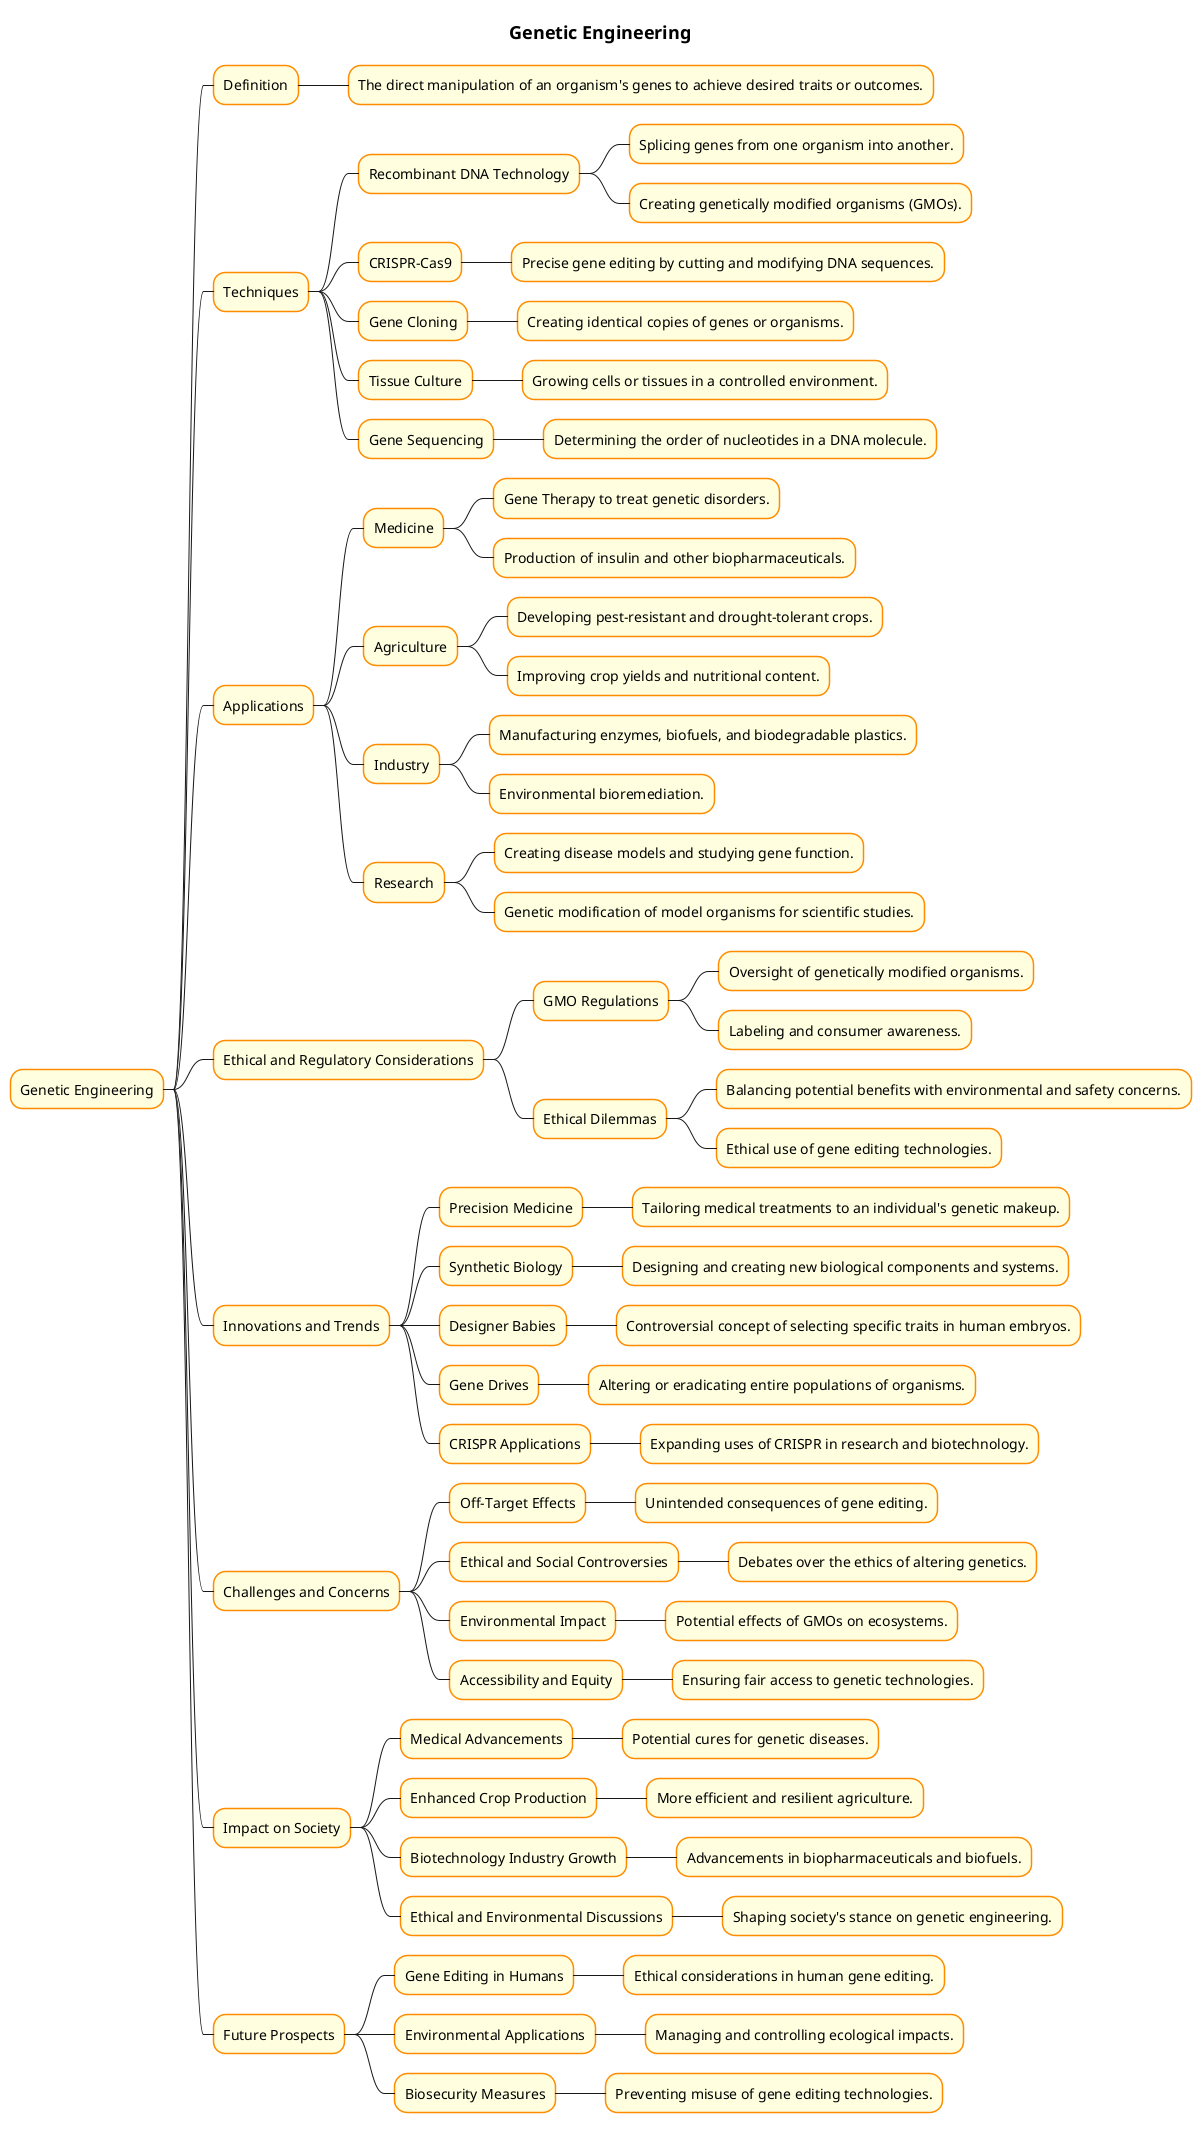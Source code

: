 @startmindmap
title =Genetic Engineering

skinparam node {
    BackgroundColor LightYellow
    BorderColor DarkOrange
}

* Genetic Engineering
** Definition
*** The direct manipulation of an organism's genes to achieve desired traits or outcomes.

** Techniques
*** Recombinant DNA Technology
**** Splicing genes from one organism into another.
**** Creating genetically modified organisms (GMOs).
*** CRISPR-Cas9
**** Precise gene editing by cutting and modifying DNA sequences.
*** Gene Cloning
**** Creating identical copies of genes or organisms.
*** Tissue Culture
**** Growing cells or tissues in a controlled environment.
*** Gene Sequencing
**** Determining the order of nucleotides in a DNA molecule.

** Applications
*** Medicine
**** Gene Therapy to treat genetic disorders.
**** Production of insulin and other biopharmaceuticals.
*** Agriculture
**** Developing pest-resistant and drought-tolerant crops.
**** Improving crop yields and nutritional content.
*** Industry
**** Manufacturing enzymes, biofuels, and biodegradable plastics.
**** Environmental bioremediation.
*** Research
**** Creating disease models and studying gene function.
**** Genetic modification of model organisms for scientific studies.

** Ethical and Regulatory Considerations
*** GMO Regulations
**** Oversight of genetically modified organisms.
**** Labeling and consumer awareness.
*** Ethical Dilemmas
**** Balancing potential benefits with environmental and safety concerns.
**** Ethical use of gene editing technologies.

** Innovations and Trends
*** Precision Medicine
**** Tailoring medical treatments to an individual's genetic makeup.
*** Synthetic Biology
**** Designing and creating new biological components and systems.
*** Designer Babies
**** Controversial concept of selecting specific traits in human embryos.
*** Gene Drives
**** Altering or eradicating entire populations of organisms.
*** CRISPR Applications
**** Expanding uses of CRISPR in research and biotechnology.

** Challenges and Concerns
*** Off-Target Effects
**** Unintended consequences of gene editing.
*** Ethical and Social Controversies
**** Debates over the ethics of altering genetics.
*** Environmental Impact
**** Potential effects of GMOs on ecosystems.
*** Accessibility and Equity
**** Ensuring fair access to genetic technologies.

** Impact on Society
*** Medical Advancements
**** Potential cures for genetic diseases.
*** Enhanced Crop Production
**** More efficient and resilient agriculture.
*** Biotechnology Industry Growth
**** Advancements in biopharmaceuticals and biofuels.
*** Ethical and Environmental Discussions
**** Shaping society's stance on genetic engineering.

** Future Prospects
*** Gene Editing in Humans
**** Ethical considerations in human gene editing.
*** Environmental Applications
**** Managing and controlling ecological impacts.
*** Biosecurity Measures
**** Preventing misuse of gene editing technologies.
@endmindmap
